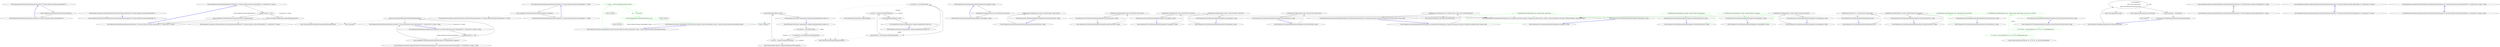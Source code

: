 digraph  {
n0 [cluster="Humanizer.CollectionHumanizeExtensions.Humanize<T>(System.Collections.Generic.IEnumerable<T>)", label="Entry Humanizer.CollectionHumanizeExtensions.Humanize<T>(System.Collections.Generic.IEnumerable<T>)", span="17-17"];
n1 [cluster="Humanizer.CollectionHumanizeExtensions.Humanize<T>(System.Collections.Generic.IEnumerable<T>)", label="return Configurator.CollectionFormatter.Humanize(collection);", span="19-19"];
n2 [cluster="Humanizer.CollectionHumanizeExtensions.Humanize<T>(System.Collections.Generic.IEnumerable<T>)", label="Exit Humanizer.CollectionHumanizeExtensions.Humanize<T>(System.Collections.Generic.IEnumerable<T>)", span="17-17"];
n3 [cluster="Humanizer.Localisation.CollectionFormatters.ICollectionFormatter.Humanize<T>(System.Collections.Generic.IEnumerable<T>)", label="Entry Humanizer.Localisation.CollectionFormatters.ICollectionFormatter.Humanize<T>(System.Collections.Generic.IEnumerable<T>)", span="14-14"];
n4 [cluster="Humanizer.CollectionHumanizeExtensions.Humanize<T>(System.Collections.Generic.IEnumerable<T>, System.Func<T, string>)", label="Entry Humanizer.CollectionHumanizeExtensions.Humanize<T>(System.Collections.Generic.IEnumerable<T>, System.Func<T, string>)", span="27-27"];
n5 [cluster="Humanizer.CollectionHumanizeExtensions.Humanize<T>(System.Collections.Generic.IEnumerable<T>, System.Func<T, string>)", label="displayFormatter == null", span="29-29"];
n6 [cluster="Humanizer.CollectionHumanizeExtensions.Humanize<T>(System.Collections.Generic.IEnumerable<T>, System.Func<T, string>)", label="throw new ArgumentNullException(nameof(displayFormatter));", span="30-30"];
n7 [cluster="Humanizer.CollectionHumanizeExtensions.Humanize<T>(System.Collections.Generic.IEnumerable<T>, System.Func<T, string>)", label="return Configurator.CollectionFormatter.Humanize(collection, displayFormatter);", span="32-32"];
n8 [cluster="Humanizer.CollectionHumanizeExtensions.Humanize<T>(System.Collections.Generic.IEnumerable<T>, System.Func<T, string>)", label="Exit Humanizer.CollectionHumanizeExtensions.Humanize<T>(System.Collections.Generic.IEnumerable<T>, System.Func<T, string>)", span="27-27"];
n9 [cluster="System.ArgumentNullException.ArgumentNullException(string)", label="Entry System.ArgumentNullException.ArgumentNullException(string)", span="0-0"];
n10 [cluster="Unk.nameof", label="Entry Unk.nameof", span=""];
n11 [cluster="Humanizer.Localisation.CollectionFormatters.ICollectionFormatter.Humanize<T>(System.Collections.Generic.IEnumerable<T>, System.Func<T, string>)", label="Entry Humanizer.Localisation.CollectionFormatters.ICollectionFormatter.Humanize<T>(System.Collections.Generic.IEnumerable<T>, System.Func<T, string>)", span="20-20"];
n12 [cluster="Humanizer.CollectionHumanizeExtensions.Humanize<T>(System.Collections.Generic.IEnumerable<T>, string)", label="Entry Humanizer.CollectionHumanizeExtensions.Humanize<T>(System.Collections.Generic.IEnumerable<T>, string)", span="40-40"];
n13 [cluster="Humanizer.CollectionHumanizeExtensions.Humanize<T>(System.Collections.Generic.IEnumerable<T>, string)", label="return Configurator.CollectionFormatter.Humanize(collection, separator);", span="43-43"];
n14 [cluster="Humanizer.CollectionHumanizeExtensions.Humanize<T>(System.Collections.Generic.IEnumerable<T>, string)", label="Exit Humanizer.CollectionHumanizeExtensions.Humanize<T>(System.Collections.Generic.IEnumerable<T>, string)", span="40-40"];
n15 [cluster="Humanizer.Localisation.CollectionFormatters.ICollectionFormatter.Humanize<T>(System.Collections.Generic.IEnumerable<T>, string)", label="Entry Humanizer.Localisation.CollectionFormatters.ICollectionFormatter.Humanize<T>(System.Collections.Generic.IEnumerable<T>, string)", span="27-27"];
n16 [cluster="Humanizer.CollectionHumanizeExtensions.Humanize<T>(System.Collections.Generic.IEnumerable<T>, System.Func<T, string>, string)", label="Entry Humanizer.CollectionHumanizeExtensions.Humanize<T>(System.Collections.Generic.IEnumerable<T>, System.Func<T, string>, string)", span="51-51"];
n17 [cluster="Humanizer.CollectionHumanizeExtensions.Humanize<T>(System.Collections.Generic.IEnumerable<T>, System.Func<T, string>, string)", label="displayFormatter == null", span="53-53"];
n18 [cluster="Humanizer.CollectionHumanizeExtensions.Humanize<T>(System.Collections.Generic.IEnumerable<T>, System.Func<T, string>, string)", label="throw new ArgumentNullException(nameof(displayFormatter));", span="54-54"];
n19 [cluster="Humanizer.CollectionHumanizeExtensions.Humanize<T>(System.Collections.Generic.IEnumerable<T>, System.Func<T, string>, string)", label="return Configurator.CollectionFormatter.Humanize(collection, displayFormatter, separator);", span="56-56"];
n20 [cluster="Humanizer.CollectionHumanizeExtensions.Humanize<T>(System.Collections.Generic.IEnumerable<T>, System.Func<T, string>, string)", label="Exit Humanizer.CollectionHumanizeExtensions.Humanize<T>(System.Collections.Generic.IEnumerable<T>, System.Func<T, string>, string)", span="51-51"];
n21 [cluster="Humanizer.Localisation.CollectionFormatters.ICollectionFormatter.Humanize<T>(System.Collections.Generic.IEnumerable<T>, System.Func<T, string>, string)", label="Entry Humanizer.Localisation.CollectionFormatters.ICollectionFormatter.Humanize<T>(System.Collections.Generic.IEnumerable<T>, System.Func<T, string>, string)", span="34-34"];
d17 [cluster="Humanizer.Tests.Bytes.ComparingTests.SortList(System.Collections.Generic.IEnumerable<string>, System.Collections.Generic.IEnumerable<string>)", color=green, community=0, label="11: var list = values.Select(ByteSize.Parse).ToList()", span="40-40"];
d16 [cluster="Humanizer.Tests.Bytes.ComparingTests.SortList(System.Collections.Generic.IEnumerable<string>, System.Collections.Generic.IEnumerable<string>)", label="Entry Humanizer.Tests.Bytes.ComparingTests.SortList(System.Collections.Generic.IEnumerable<string>, System.Collections.Generic.IEnumerable<string>)", span="38-38"];
d18 [cluster="Humanizer.Tests.Bytes.ComparingTests.SortList(System.Collections.Generic.IEnumerable<string>, System.Collections.Generic.IEnumerable<string>)", color=green, community=0, label="6: list.Sort()", span="41-41"];
d21 [cluster="Unk.Select", label="Entry Unk.Select", span=""];
d22 [cluster="Unk.ToList", label="Entry Unk.ToList", span=""];
d19 [cluster="Humanizer.Tests.Bytes.ComparingTests.SortList(System.Collections.Generic.IEnumerable<string>, System.Collections.Generic.IEnumerable<string>)", color=green, community=0, label="4: Assert.Equal(expected.Select(ByteSize.Parse), list)", span="43-43"];
d20 [cluster="Humanizer.Tests.Bytes.ComparingTests.SortList(System.Collections.Generic.IEnumerable<string>, System.Collections.Generic.IEnumerable<string>)", label="Exit Humanizer.Tests.Bytes.ComparingTests.SortList(System.Collections.Generic.IEnumerable<string>, System.Collections.Generic.IEnumerable<string>)", span="38-38"];
d8 [cluster="Unk.Equal", label="Entry Unk.Equal", span=""];
d23 [cluster="Unk.Sort", label="Entry Unk.Sort", span=""];
d4 [cluster="Humanizer.Tests.Bytes.ComparingTests.CompareStrongTyped(double, double, int)", label="Assert.Equal(expectedResult, result)", span="19-19"];
d13 [cluster="Humanizer.Tests.Bytes.ComparingTests.CompareUntyped(double, double, int)", label="Assert.Equal(expectedResult, result)", span="32-32"];
d0 [cluster="Humanizer.Tests.Bytes.ComparingTests.CompareStrongTyped(double, double, int)", label="Entry Humanizer.Tests.Bytes.ComparingTests.CompareStrongTyped(double, double, int)", span="13-13"];
d3 [cluster="Humanizer.Tests.Bytes.ComparingTests.CompareStrongTyped(double, double, int)", label="var result = valueSize.CompareTo(otherSize)", span="17-17"];
d5 [cluster="Humanizer.Tests.Bytes.ComparingTests.CompareStrongTyped(double, double, int)", label="Exit Humanizer.Tests.Bytes.ComparingTests.CompareStrongTyped(double, double, int)", span="13-13"];
d9 [cluster="Humanizer.Tests.Bytes.ComparingTests.CompareUntyped(double, double, int)", label="Entry Humanizer.Tests.Bytes.ComparingTests.CompareUntyped(double, double, int)", span="26-26"];
d12 [cluster="Humanizer.Tests.Bytes.ComparingTests.CompareUntyped(double, double, int)", label="var result = valueSize.CompareTo(otherSize)", span="30-30"];
d14 [cluster="Humanizer.Tests.Bytes.ComparingTests.CompareUntyped(double, double, int)", label="Exit Humanizer.Tests.Bytes.ComparingTests.CompareUntyped(double, double, int)", span="26-26"];
d1 [cluster="Humanizer.Tests.Bytes.ComparingTests.CompareStrongTyped(double, double, int)", label="var valueSize = new ByteSize(value)", span="15-15"];
d2 [cluster="Humanizer.Tests.Bytes.ComparingTests.CompareStrongTyped(double, double, int)", label="var otherSize = new ByteSize(valueToCompareWith)", span="16-16"];
d7 [cluster="Humanizer.Bytes.ByteSize.CompareTo(Humanizer.Bytes.ByteSize)", label="Entry Humanizer.Bytes.ByteSize.CompareTo(Humanizer.Bytes.ByteSize)", span="224-224"];
d10 [cluster="Humanizer.Tests.Bytes.ComparingTests.CompareUntyped(double, double, int)", label="var valueSize = new ByteSize(value)", span="28-28"];
d11 [cluster="Humanizer.Tests.Bytes.ComparingTests.CompareUntyped(double, double, int)", label="object otherSize = new ByteSize(valueToCompareWith)", span="29-29"];
d15 [cluster="Humanizer.Bytes.ByteSize.CompareTo(object)", label="Entry Humanizer.Bytes.ByteSize.CompareTo(object)", span="213-213"];
d6 [cluster="Humanizer.Bytes.ByteSize.ByteSize(double)", label="Entry Humanizer.Bytes.ByteSize.ByteSize(double)", span="102-102"];
m0_15 [cluster="Humanizer.Tests.DateHumanizeDefaultStrategyTests.HoursAgo(int, string)", file="CollectionHumanizeTests.cs", label="Entry Humanizer.Tests.DateHumanizeDefaultStrategyTests.HoursAgo(int, string)", span="66-66"];
m0_16 [cluster="Humanizer.Tests.DateHumanizeDefaultStrategyTests.HoursAgo(int, string)", file="CollectionHumanizeTests.cs", label="DateHumanize.Verify(expected, hours, TimeUnit.Hour, Tense.Past)", span="68-68"];
m0_17 [cluster="Humanizer.Tests.DateHumanizeDefaultStrategyTests.HoursAgo(int, string)", file="CollectionHumanizeTests.cs", label="Exit Humanizer.Tests.DateHumanizeDefaultStrategyTests.HoursAgo(int, string)", span="66-66"];
m0_12 [cluster="Humanizer.Tests.DateHumanizeDefaultStrategyTests.MinutesFromNow(int, string)", file="CollectionHumanizeTests.cs", label="Entry Humanizer.Tests.DateHumanizeDefaultStrategyTests.MinutesFromNow(int, string)", span="56-56"];
m0_13 [cluster="Humanizer.Tests.DateHumanizeDefaultStrategyTests.MinutesFromNow(int, string)", file="CollectionHumanizeTests.cs", label="DateHumanize.Verify(expected, minutes, TimeUnit.Minute, Tense.Future)", span="58-58"];
m0_14 [cluster="Humanizer.Tests.DateHumanizeDefaultStrategyTests.MinutesFromNow(int, string)", file="CollectionHumanizeTests.cs", label="Exit Humanizer.Tests.DateHumanizeDefaultStrategyTests.MinutesFromNow(int, string)", span="56-56"];
m0_30 [cluster="Humanizer.Tests.DateHumanizeDefaultStrategyTests.DaysFromNow(int, string)", file="CollectionHumanizeTests.cs", label="Entry Humanizer.Tests.DateHumanizeDefaultStrategyTests.DaysFromNow(int, string)", span="108-108"];
m0_31 [cluster="Humanizer.Tests.DateHumanizeDefaultStrategyTests.DaysFromNow(int, string)", file="CollectionHumanizeTests.cs", label="DateHumanize.Verify(expected, days, TimeUnit.Day, Tense.Future)", span="110-110"];
m0_32 [cluster="Humanizer.Tests.DateHumanizeDefaultStrategyTests.DaysFromNow(int, string)", file="CollectionHumanizeTests.cs", label="Exit Humanizer.Tests.DateHumanizeDefaultStrategyTests.DaysFromNow(int, string)", span="108-108"];
m0_39 [cluster="Humanizer.Tests.DateHumanizeDefaultStrategyTests.YearsAgo(int, string)", file="CollectionHumanizeTests.cs", label="Entry Humanizer.Tests.DateHumanizeDefaultStrategyTests.YearsAgo(int, string)", span="136-136"];
m0_40 [cluster="Humanizer.Tests.DateHumanizeDefaultStrategyTests.YearsAgo(int, string)", file="CollectionHumanizeTests.cs", label="DateHumanize.Verify(expected, years, TimeUnit.Year, Tense.Past)", span="138-138"];
m0_41 [cluster="Humanizer.Tests.DateHumanizeDefaultStrategyTests.YearsAgo(int, string)", file="CollectionHumanizeTests.cs", label="Exit Humanizer.Tests.DateHumanizeDefaultStrategyTests.YearsAgo(int, string)", span="136-136"];
m0_9 [cluster="Humanizer.Tests.DateHumanizeDefaultStrategyTests.MinutesAgo(int, string)", file="CollectionHumanizeTests.cs", label="Entry Humanizer.Tests.DateHumanizeDefaultStrategyTests.MinutesAgo(int, string)", span="44-44"];
m0_10 [cluster="Humanizer.Tests.DateHumanizeDefaultStrategyTests.MinutesAgo(int, string)", file="CollectionHumanizeTests.cs", label="DateHumanize.Verify(expected, minutes, TimeUnit.Minute, Tense.Past)", span="46-46"];
m0_11 [cluster="Humanizer.Tests.DateHumanizeDefaultStrategyTests.MinutesAgo(int, string)", file="CollectionHumanizeTests.cs", label="Exit Humanizer.Tests.DateHumanizeDefaultStrategyTests.MinutesAgo(int, string)", span="44-44"];
m0_42 [cluster="Humanizer.Tests.DateHumanizeDefaultStrategyTests.YearsFromNow(int, string)", file="CollectionHumanizeTests.cs", label="Entry Humanizer.Tests.DateHumanizeDefaultStrategyTests.YearsFromNow(int, string)", span="144-144"];
m0_43 [cluster="Humanizer.Tests.DateHumanizeDefaultStrategyTests.YearsFromNow(int, string)", file="CollectionHumanizeTests.cs", label="DateHumanize.Verify(expected, years, TimeUnit.Year, Tense.Future)", span="146-146"];
m0_44 [cluster="Humanizer.Tests.DateHumanizeDefaultStrategyTests.YearsFromNow(int, string)", file="CollectionHumanizeTests.cs", label="Exit Humanizer.Tests.DateHumanizeDefaultStrategyTests.YearsFromNow(int, string)", span="144-144"];
m0_48 [cluster="Humanizer.Tests.DateHumanizeDefaultStrategyTests.CanSpecifyCultureExplicitly(int, Humanizer.Localisation.TimeUnit, Humanizer.Localisation.Tense, string, string)", file="CollectionHumanizeTests.cs", label="Entry Humanizer.Tests.DateHumanizeDefaultStrategyTests.CanSpecifyCultureExplicitly(int, Humanizer.Localisation.TimeUnit, Humanizer.Localisation.Tense, string, string)", span="159-159"];
m0_49 [cluster="Humanizer.Tests.DateHumanizeDefaultStrategyTests.CanSpecifyCultureExplicitly(int, Humanizer.Localisation.TimeUnit, Humanizer.Localisation.Tense, string, string)", file="CollectionHumanizeTests.cs", label="DateHumanize.Verify(expected, unit, timeUnit, tense, culture: new CultureInfo(culture))", span="161-161"];
m0_50 [cluster="Humanizer.Tests.DateHumanizeDefaultStrategyTests.CanSpecifyCultureExplicitly(int, Humanizer.Localisation.TimeUnit, Humanizer.Localisation.Tense, string, string)", file="CollectionHumanizeTests.cs", label="Exit Humanizer.Tests.DateHumanizeDefaultStrategyTests.CanSpecifyCultureExplicitly(int, Humanizer.Localisation.TimeUnit, Humanizer.Localisation.Tense, string, string)", span="159-159"];
m0_27 [cluster="Humanizer.Tests.DateHumanizeDefaultStrategyTests.DaysAgo(int, string)", file="CollectionHumanizeTests.cs", label="Entry Humanizer.Tests.DateHumanizeDefaultStrategyTests.DaysAgo(int, string)", span="98-98"];
m0_28 [cluster="Humanizer.Tests.DateHumanizeDefaultStrategyTests.DaysAgo(int, string)", color=green, community=0, file="CollectionHumanizeTests.cs", label="6: DateHumanize.Verify(expected, days, TimeUnit.Day, Tense.Past)", span="100-100"];
m0_29 [cluster="Humanizer.Tests.DateHumanizeDefaultStrategyTests.DaysAgo(int, string)", file="CollectionHumanizeTests.cs", label="Exit Humanizer.Tests.DateHumanizeDefaultStrategyTests.DaysAgo(int, string)", span="98-98"];
m0_26 [cluster="System.DateTime.DateTime(int, int, int, int, int, int, System.DateTimeKind)", file="CollectionHumanizeTests.cs", label="Entry System.DateTime.DateTime(int, int, int, int, int, int, System.DateTimeKind)", span="0-0"];
m0_36 [cluster="Humanizer.Tests.DateHumanizeDefaultStrategyTests.MonthsFromNow(int, string)", file="CollectionHumanizeTests.cs", label="Entry Humanizer.Tests.DateHumanizeDefaultStrategyTests.MonthsFromNow(int, string)", span="128-128"];
m0_37 [cluster="Humanizer.Tests.DateHumanizeDefaultStrategyTests.MonthsFromNow(int, string)", color=green, community=0, file="CollectionHumanizeTests.cs", label="3: DateHumanize.Verify(expected, months, TimeUnit.Month, Tense.Future)", span="130-130"];
m0_38 [cluster="Humanizer.Tests.DateHumanizeDefaultStrategyTests.MonthsFromNow(int, string)", file="CollectionHumanizeTests.cs", label="Exit Humanizer.Tests.DateHumanizeDefaultStrategyTests.MonthsFromNow(int, string)", span="128-128"];
m0_5 [cluster="Humanizer.Tests.DateHumanize.Verify(string, int, Humanizer.Localisation.TimeUnit, Humanizer.Localisation.Tense, double?, System.Globalization.CultureInfo, System.DateTime?, System.DateTime?)", file="CollectionHumanizeTests.cs", label="Entry Humanizer.Tests.DateHumanize.Verify(string, int, Humanizer.Localisation.TimeUnit, Humanizer.Localisation.Tense, double?, System.Globalization.CultureInfo, System.DateTime?, System.DateTime?)", span="34-34"];
m0_33 [cluster="Humanizer.Tests.DateHumanizeDefaultStrategyTests.MonthsAgo(int, string)", file="CollectionHumanizeTests.cs", label="Entry Humanizer.Tests.DateHumanizeDefaultStrategyTests.MonthsAgo(int, string)", span="118-118"];
m0_34 [cluster="Humanizer.Tests.DateHumanizeDefaultStrategyTests.MonthsAgo(int, string)", color=green, community=0, file="CollectionHumanizeTests.cs", label="17: DateHumanize.Verify(expected, months, TimeUnit.Month, Tense.Past)", span="120-120"];
m0_35 [cluster="Humanizer.Tests.DateHumanizeDefaultStrategyTests.MonthsAgo(int, string)", file="CollectionHumanizeTests.cs", label="Exit Humanizer.Tests.DateHumanizeDefaultStrategyTests.MonthsAgo(int, string)", span="118-118"];
m0_2 [cluster="Humanizer.Tests.DateHumanizeDefaultStrategyTests.SecondsAgo(int, string)", file="CollectionHumanizeTests.cs", label="Entry Humanizer.Tests.DateHumanizeDefaultStrategyTests.SecondsAgo(int, string)", span="20-20"];
m0_3 [cluster="Humanizer.Tests.DateHumanizeDefaultStrategyTests.SecondsAgo(int, string)", file="CollectionHumanizeTests.cs", label="DateHumanize.Verify(expected, seconds, TimeUnit.Second, Tense.Past)", span="22-22"];
m0_4 [cluster="Humanizer.Tests.DateHumanizeDefaultStrategyTests.SecondsAgo(int, string)", file="CollectionHumanizeTests.cs", label="Exit Humanizer.Tests.DateHumanizeDefaultStrategyTests.SecondsAgo(int, string)", span="20-20"];
m0_45 [cluster="Humanizer.Tests.DateHumanizeDefaultStrategyTests.Now()", file="CollectionHumanizeTests.cs", label="Entry Humanizer.Tests.DateHumanizeDefaultStrategyTests.Now()", span="150-150"];
m0_46 [cluster="Humanizer.Tests.DateHumanizeDefaultStrategyTests.Now()", file="CollectionHumanizeTests.cs", label="DateHumanize.Verify(''now'', 0, TimeUnit.Year, Tense.Future)", span="152-152"];
m0_47 [cluster="Humanizer.Tests.DateHumanizeDefaultStrategyTests.Now()", file="CollectionHumanizeTests.cs", label="Exit Humanizer.Tests.DateHumanizeDefaultStrategyTests.Now()", span="150-150"];
m0_6 [cluster="Humanizer.Tests.DateHumanizeDefaultStrategyTests.SecondsFromNow(int, string)", file="CollectionHumanizeTests.cs", label="Entry Humanizer.Tests.DateHumanizeDefaultStrategyTests.SecondsFromNow(int, string)", span="30-30"];
m0_7 [cluster="Humanizer.Tests.DateHumanizeDefaultStrategyTests.SecondsFromNow(int, string)", file="CollectionHumanizeTests.cs", label="DateHumanize.Verify(expected, seconds, TimeUnit.Second, Tense.Future)", span="32-32"];
m0_8 [cluster="Humanizer.Tests.DateHumanizeDefaultStrategyTests.SecondsFromNow(int, string)", file="CollectionHumanizeTests.cs", label="Exit Humanizer.Tests.DateHumanizeDefaultStrategyTests.SecondsFromNow(int, string)", span="30-30"];
m0_18 [cluster="Humanizer.Tests.DateHumanizeDefaultStrategyTests.HoursFromNow(int, string)", file="CollectionHumanizeTests.cs", label="Entry Humanizer.Tests.DateHumanizeDefaultStrategyTests.HoursFromNow(int, string)", span="76-76"];
m0_19 [cluster="Humanizer.Tests.DateHumanizeDefaultStrategyTests.HoursFromNow(int, string)", color=green, community=0, file="CollectionHumanizeTests.cs", label="3: DateHumanize.Verify(expected, hours, TimeUnit.Hour, Tense.Future)", span="78-78"];
m0_20 [cluster="Humanizer.Tests.DateHumanizeDefaultStrategyTests.HoursFromNow(int, string)", file="CollectionHumanizeTests.cs", label="Exit Humanizer.Tests.DateHumanizeDefaultStrategyTests.HoursFromNow(int, string)", span="76-76"];
m0_51 [cluster="System.Globalization.CultureInfo.CultureInfo(string)", file="CollectionHumanizeTests.cs", label="Entry System.Globalization.CultureInfo.CultureInfo(string)", span="0-0"];
m0_21 [cluster="Humanizer.Tests.DateHumanizeDefaultStrategyTests.HoursFromNowNotTomorrow(int, string)", file="CollectionHumanizeTests.cs", label="Entry Humanizer.Tests.DateHumanizeDefaultStrategyTests.HoursFromNowNotTomorrow(int, string)", span="84-84"];
m0_22 [cluster="Humanizer.Tests.DateHumanizeDefaultStrategyTests.HoursFromNowNotTomorrow(int, string)", color=green, community=0, file="CollectionHumanizeTests.cs", label="2: var utcNow = new DateTime(2014, 6, 28, 9, 58, 22, DateTimeKind.Utc)", span="87-87"];
m0_23 [cluster="Humanizer.Tests.DateHumanizeDefaultStrategyTests.HoursFromNowNotTomorrow(int, string)", color=green, community=0, file="CollectionHumanizeTests.cs", label="15: var now = new DateTime(2014, 6, 28, 9, 58, 22, DateTimeKind.Local)", span="88-88"];
m0_24 [cluster="Humanizer.Tests.DateHumanizeDefaultStrategyTests.HoursFromNowNotTomorrow(int, string)", color=green, community=0, file="CollectionHumanizeTests.cs", label="18: DateHumanize.Verify(expected, hours, TimeUnit.Hour, Tense.Future, null, null, now, utcNow)", span="90-90"];
m0_25 [cluster="Humanizer.Tests.DateHumanizeDefaultStrategyTests.HoursFromNowNotTomorrow(int, string)", file="CollectionHumanizeTests.cs", label="Exit Humanizer.Tests.DateHumanizeDefaultStrategyTests.HoursFromNowNotTomorrow(int, string)", span="84-84"];
m1_4 [cluster="string.Split(params char[])", file="DefaultCollectionFormatter.cs", label="Entry string.Split(params char[])", span="0-0"];
m1_6 [cluster="Unk.Join", file="DefaultCollectionFormatter.cs", label="Entry Unk.Join", span=""];
m1_5 [cluster="string.Humanize(Humanizer.LetterCasing)", file="DefaultCollectionFormatter.cs", label="Entry string.Humanize(Humanizer.LetterCasing)", span="62-62"];
m1_0 [cluster="Humanizer.StringDehumanizeExtensions.Dehumanize(string)", file="DefaultCollectionFormatter.cs", label="Entry Humanizer.StringDehumanizeExtensions.Dehumanize(string)", span="11-11"];
m1_1 [cluster="Humanizer.StringDehumanizeExtensions.Dehumanize(string)", file="DefaultCollectionFormatter.cs", label="var titlizedWords = \r\n                (from word in input.Split(' ')\r\n                select word.Humanize(LetterCasing.Title))", span="13-15"];
m1_2 [cluster="Humanizer.StringDehumanizeExtensions.Dehumanize(string)", file="DefaultCollectionFormatter.cs", label="return string.Join('''', titlizedWords);", span="17-17"];
m1_3 [cluster="Humanizer.StringDehumanizeExtensions.Dehumanize(string)", file="DefaultCollectionFormatter.cs", label="Exit Humanizer.StringDehumanizeExtensions.Dehumanize(string)", span="11-11"];
m2_1 [cluster="Humanizer.Localisation.CollectionFormatters.ICollectionFormatter.Humanize<T>(System.Collections.Generic.IEnumerable<T>)", file="ICollectionFormatter.cs", label="Exit Humanizer.Localisation.CollectionFormatters.ICollectionFormatter.Humanize<T>(System.Collections.Generic.IEnumerable<T>)", span="14-14"];
m2_4 [cluster="Humanizer.Localisation.CollectionFormatters.ICollectionFormatter.Humanize<T>(System.Collections.Generic.IEnumerable<T>, string)", file="ICollectionFormatter.cs", label="Entry Humanizer.Localisation.CollectionFormatters.ICollectionFormatter.Humanize<T>(System.Collections.Generic.IEnumerable<T>, string)", span="27-27"];
m2_5 [cluster="Humanizer.Localisation.CollectionFormatters.ICollectionFormatter.Humanize<T>(System.Collections.Generic.IEnumerable<T>, string)", file="ICollectionFormatter.cs", label="Exit Humanizer.Localisation.CollectionFormatters.ICollectionFormatter.Humanize<T>(System.Collections.Generic.IEnumerable<T>, string)", span="27-27"];
m2_2 [cluster="Humanizer.Localisation.CollectionFormatters.ICollectionFormatter.Humanize<T>(System.Collections.Generic.IEnumerable<T>, System.Func<T, string>)", file="ICollectionFormatter.cs", label="Entry Humanizer.Localisation.CollectionFormatters.ICollectionFormatter.Humanize<T>(System.Collections.Generic.IEnumerable<T>, System.Func<T, string>)", span="20-20"];
m2_3 [cluster="Humanizer.Localisation.CollectionFormatters.ICollectionFormatter.Humanize<T>(System.Collections.Generic.IEnumerable<T>, System.Func<T, string>)", file="ICollectionFormatter.cs", label="Exit Humanizer.Localisation.CollectionFormatters.ICollectionFormatter.Humanize<T>(System.Collections.Generic.IEnumerable<T>, System.Func<T, string>)", span="20-20"];
m2_6 [cluster="Humanizer.Localisation.CollectionFormatters.ICollectionFormatter.Humanize<T>(System.Collections.Generic.IEnumerable<T>, System.Func<T, string>, string)", file="ICollectionFormatter.cs", label="Entry Humanizer.Localisation.CollectionFormatters.ICollectionFormatter.Humanize<T>(System.Collections.Generic.IEnumerable<T>, System.Func<T, string>, string)", span="34-34"];
m2_7 [cluster="Humanizer.Localisation.CollectionFormatters.ICollectionFormatter.Humanize<T>(System.Collections.Generic.IEnumerable<T>, System.Func<T, string>, string)", file="ICollectionFormatter.cs", label="Exit Humanizer.Localisation.CollectionFormatters.ICollectionFormatter.Humanize<T>(System.Collections.Generic.IEnumerable<T>, System.Func<T, string>, string)", span="34-34"];
n0 -> n1  [key=0, style=solid];
n1 -> n2  [key=0, style=solid];
n1 -> n3  [key=2, style=dotted];
n2 -> n0  [color=blue, key=0, style=bold];
n4 -> n5  [key=0, style=solid];
n4 -> n6  [color=darkseagreen4, key=1, label="System.Func<T, string>", style=dashed];
n4 -> n7  [color=darkseagreen4, key=1, label="System.Collections.Generic.IEnumerable<T>", style=dashed];
n5 -> n6  [key=0, style=solid];
n5 -> n7  [key=0, style=solid];
n6 -> n8  [key=0, style=solid];
n6 -> n9  [key=2, style=dotted];
n6 -> n10  [key=2, style=dotted];
n7 -> n8  [key=0, style=solid];
n7 -> n11  [key=2, style=dotted];
n8 -> n4  [color=blue, key=0, style=bold];
n12 -> n13  [key=0, style=solid];
n13 -> n14  [key=0, style=solid];
n13 -> n15  [key=2, style=dotted];
n14 -> n12  [color=blue, key=0, style=bold];
n16 -> n17  [key=0, style=solid];
n16 -> n18  [color=darkseagreen4, key=1, label="System.Func<T, string>", style=dashed];
n16 -> n19  [color=darkseagreen4, key=1, label="System.Collections.Generic.IEnumerable<T>", style=dashed];
n17 -> n18  [key=0, style=solid];
n17 -> n19  [key=0, style=solid];
n18 -> n20  [key=0, style=solid];
n18 -> n9  [key=2, style=dotted];
n18 -> n10  [key=2, style=dotted];
n19 -> n20  [key=0, style=solid];
n19 -> n21  [key=2, style=dotted];
n20 -> n16  [color=blue, key=0, style=bold];
d17 -> d18  [color=green, key=0, style=solid];
d17 -> d21  [color=green, key=2, style=dotted];
d17 -> d22  [color=green, key=2, style=dotted];
d17 -> d19  [color=green, key=1, label=list, style=dashed];
d16 -> d17  [color=green, key=0, style=solid];
d16 -> d19  [color=green, key=1, label="System.Collections.Generic.IEnumerable<string>", style=dashed];
d18 -> d19  [color=green, key=0, style=solid];
d18 -> d23  [color=green, key=2, style=dotted];
d19 -> d20  [color=green, key=0, style=solid];
d19 -> d21  [color=green, key=2, style=dotted];
d19 -> d8  [color=green, key=2, style=dotted];
d20 -> d16  [color=blue, key=0, style=bold];
d4 -> d8  [key=2, style=dotted];
d4 -> d5  [key=0, style=solid];
d13 -> d8  [key=2, style=dotted];
d13 -> d14  [key=0, style=solid];
d0 -> d4  [color=darkseagreen4, key=1, label=int, style=dashed];
d0 -> d1  [key=0, style=solid];
d0 -> d2  [color=darkseagreen4, key=1, label=double, style=dashed];
d3 -> d4  [key=0, style=solid];
d3 -> d3  [color=darkseagreen4, key=1, label=valueSize, style=dashed];
d3 -> d7  [key=2, style=dotted];
d5 -> d0  [color=blue, key=0, style=bold];
d9 -> d13  [color=darkseagreen4, key=1, label=int, style=dashed];
d9 -> d10  [key=0, style=solid];
d9 -> d11  [color=darkseagreen4, key=1, label=double, style=dashed];
d12 -> d13  [key=0, style=solid];
d12 -> d12  [color=darkseagreen4, key=1, label=valueSize, style=dashed];
d12 -> d15  [key=2, style=dotted];
d14 -> d9  [color=blue, key=0, style=bold];
d1 -> d3  [color=darkseagreen4, key=1, label=valueSize, style=dashed];
d1 -> d2  [key=0, style=solid];
d1 -> d6  [key=2, style=dotted];
d2 -> d3  [key=0, style=solid];
d2 -> d6  [key=2, style=dotted];
d10 -> d12  [color=darkseagreen4, key=1, label=valueSize, style=dashed];
d10 -> d11  [key=0, style=solid];
d10 -> d6  [key=2, style=dotted];
d11 -> d12  [key=0, style=solid];
d11 -> d6  [key=2, style=dotted];
m0_15 -> m0_16  [key=0, style=solid];
m0_16 -> m0_5  [key=2, style=dotted];
m0_16 -> m0_17  [key=0, style=solid];
m0_17 -> m0_15  [color=blue, key=0, style=bold];
m0_12 -> m0_13  [key=0, style=solid];
m0_13 -> m0_5  [key=2, style=dotted];
m0_13 -> m0_14  [key=0, style=solid];
m0_14 -> m0_12  [color=blue, key=0, style=bold];
m0_30 -> m0_31  [key=0, style=solid];
m0_31 -> m0_5  [key=2, style=dotted];
m0_31 -> m0_32  [key=0, style=solid];
m0_32 -> m0_30  [color=blue, key=0, style=bold];
m0_39 -> m0_40  [key=0, style=solid];
m0_40 -> m0_5  [key=2, style=dotted];
m0_40 -> m0_41  [key=0, style=solid];
m0_41 -> m0_39  [color=blue, key=0, style=bold];
m0_9 -> m0_10  [key=0, style=solid];
m0_10 -> m0_5  [key=2, style=dotted];
m0_10 -> m0_11  [key=0, style=solid];
m0_11 -> m0_9  [color=blue, key=0, style=bold];
m0_42 -> m0_43  [key=0, style=solid];
m0_43 -> m0_5  [key=2, style=dotted];
m0_43 -> m0_44  [key=0, style=solid];
m0_44 -> m0_42  [color=blue, key=0, style=bold];
m0_48 -> m0_49  [key=0, style=solid];
m0_49 -> m0_5  [key=2, style=dotted];
m0_49 -> m0_50  [key=0, style=solid];
m0_49 -> m0_51  [key=2, style=dotted];
m0_50 -> m0_48  [color=blue, key=0, style=bold];
m0_27 -> m0_28  [color=green, key=0, style=solid];
m0_28 -> m0_29  [color=green, key=0, style=solid];
m0_28 -> m0_5  [color=green, key=2, style=dotted];
m0_29 -> m0_27  [color=blue, key=0, style=bold];
m0_36 -> m0_37  [color=green, key=0, style=solid];
m0_37 -> m0_38  [color=green, key=0, style=solid];
m0_37 -> m0_5  [color=green, key=2, style=dotted];
m0_38 -> m0_36  [color=blue, key=0, style=bold];
m0_33 -> m0_34  [color=green, key=0, style=solid];
m0_34 -> m0_35  [color=green, key=0, style=solid];
m0_34 -> m0_5  [color=green, key=2, style=dotted];
m0_35 -> m0_33  [color=blue, key=0, style=bold];
m0_2 -> m0_3  [key=0, style=solid];
m0_3 -> m0_5  [key=2, style=dotted];
m0_3 -> m0_4  [key=0, style=solid];
m0_4 -> m0_2  [color=blue, key=0, style=bold];
m0_45 -> m0_46  [key=0, style=solid];
m0_46 -> m0_5  [key=2, style=dotted];
m0_46 -> m0_47  [key=0, style=solid];
m0_47 -> m0_45  [color=blue, key=0, style=bold];
m0_6 -> m0_7  [key=0, style=solid];
m0_7 -> m0_5  [key=2, style=dotted];
m0_7 -> m0_8  [key=0, style=solid];
m0_8 -> m0_6  [color=blue, key=0, style=bold];
m0_18 -> m0_19  [color=green, key=0, style=solid];
m0_19 -> m0_20  [color=green, key=0, style=solid];
m0_19 -> m0_5  [color=green, key=2, style=dotted];
m0_20 -> m0_18  [color=blue, key=0, style=bold];
m0_21 -> m0_22  [color=green, key=0, style=solid];
m0_21 -> m0_24  [color=green, key=1, label=int, style=dashed];
m0_22 -> m0_23  [color=green, key=0, style=solid];
m0_22 -> m0_26  [color=green, key=2, style=dotted];
m0_22 -> m0_24  [color=green, key=1, label=utcNow, style=dashed];
m0_23 -> m0_24  [color=green, key=0, style=solid];
m0_23 -> m0_26  [color=green, key=2, style=dotted];
m0_24 -> m0_25  [color=green, key=0, style=solid];
m0_24 -> m0_5  [color=green, key=2, style=dotted];
m0_25 -> m0_21  [color=blue, key=0, style=bold];
m1_0 -> m1_1  [key=0, style=solid];
m1_1 -> m1_2  [key=0, style=solid];
m1_1 -> m1_4  [key=2, style=dotted];
m1_1 -> m1_5  [key=2, style=dotted];
m1_1 -> m1_1  [color=darkseagreen4, key=1, label=word, style=dashed];
m1_2 -> m1_3  [key=0, style=solid];
m1_2 -> m1_6  [key=2, style=dotted];
m1_3 -> m1_0  [color=blue, key=0, style=bold];
m2_1 -> n3  [color=blue, key=0, style=bold];
m2_4 -> m2_5  [key=0, style=solid];
m2_5 -> m2_4  [color=blue, key=0, style=bold];
m2_2 -> m2_3  [key=0, style=solid];
m2_3 -> m2_2  [color=blue, key=0, style=bold];
m2_6 -> m2_7  [key=0, style=solid];
m2_7 -> m2_6  [color=blue, key=0, style=bold];
}
